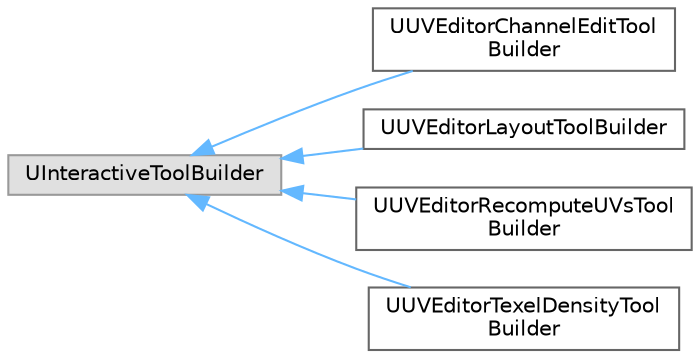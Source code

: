 digraph "Graphical Class Hierarchy"
{
 // INTERACTIVE_SVG=YES
 // LATEX_PDF_SIZE
  bgcolor="transparent";
  edge [fontname=Helvetica,fontsize=10,labelfontname=Helvetica,labelfontsize=10];
  node [fontname=Helvetica,fontsize=10,shape=box,height=0.2,width=0.4];
  rankdir="LR";
  Node0 [id="Node000000",label="UInteractiveToolBuilder",height=0.2,width=0.4,color="grey60", fillcolor="#E0E0E0", style="filled",tooltip=" "];
  Node0 -> Node1 [id="edge9786_Node000000_Node000001",dir="back",color="steelblue1",style="solid",tooltip=" "];
  Node1 [id="Node000001",label="UUVEditorChannelEditTool\lBuilder",height=0.2,width=0.4,color="grey40", fillcolor="white", style="filled",URL="$da/dcc/classUUVEditorChannelEditToolBuilder.html",tooltip=" "];
  Node0 -> Node2 [id="edge9787_Node000000_Node000002",dir="back",color="steelblue1",style="solid",tooltip=" "];
  Node2 [id="Node000002",label="UUVEditorLayoutToolBuilder",height=0.2,width=0.4,color="grey40", fillcolor="white", style="filled",URL="$dc/d04/classUUVEditorLayoutToolBuilder.html",tooltip=" "];
  Node0 -> Node3 [id="edge9788_Node000000_Node000003",dir="back",color="steelblue1",style="solid",tooltip=" "];
  Node3 [id="Node000003",label="UUVEditorRecomputeUVsTool\lBuilder",height=0.2,width=0.4,color="grey40", fillcolor="white", style="filled",URL="$df/d12/classUUVEditorRecomputeUVsToolBuilder.html",tooltip=" "];
  Node0 -> Node4 [id="edge9789_Node000000_Node000004",dir="back",color="steelblue1",style="solid",tooltip=" "];
  Node4 [id="Node000004",label="UUVEditorTexelDensityTool\lBuilder",height=0.2,width=0.4,color="grey40", fillcolor="white", style="filled",URL="$d0/d76/classUUVEditorTexelDensityToolBuilder.html",tooltip=" "];
}
